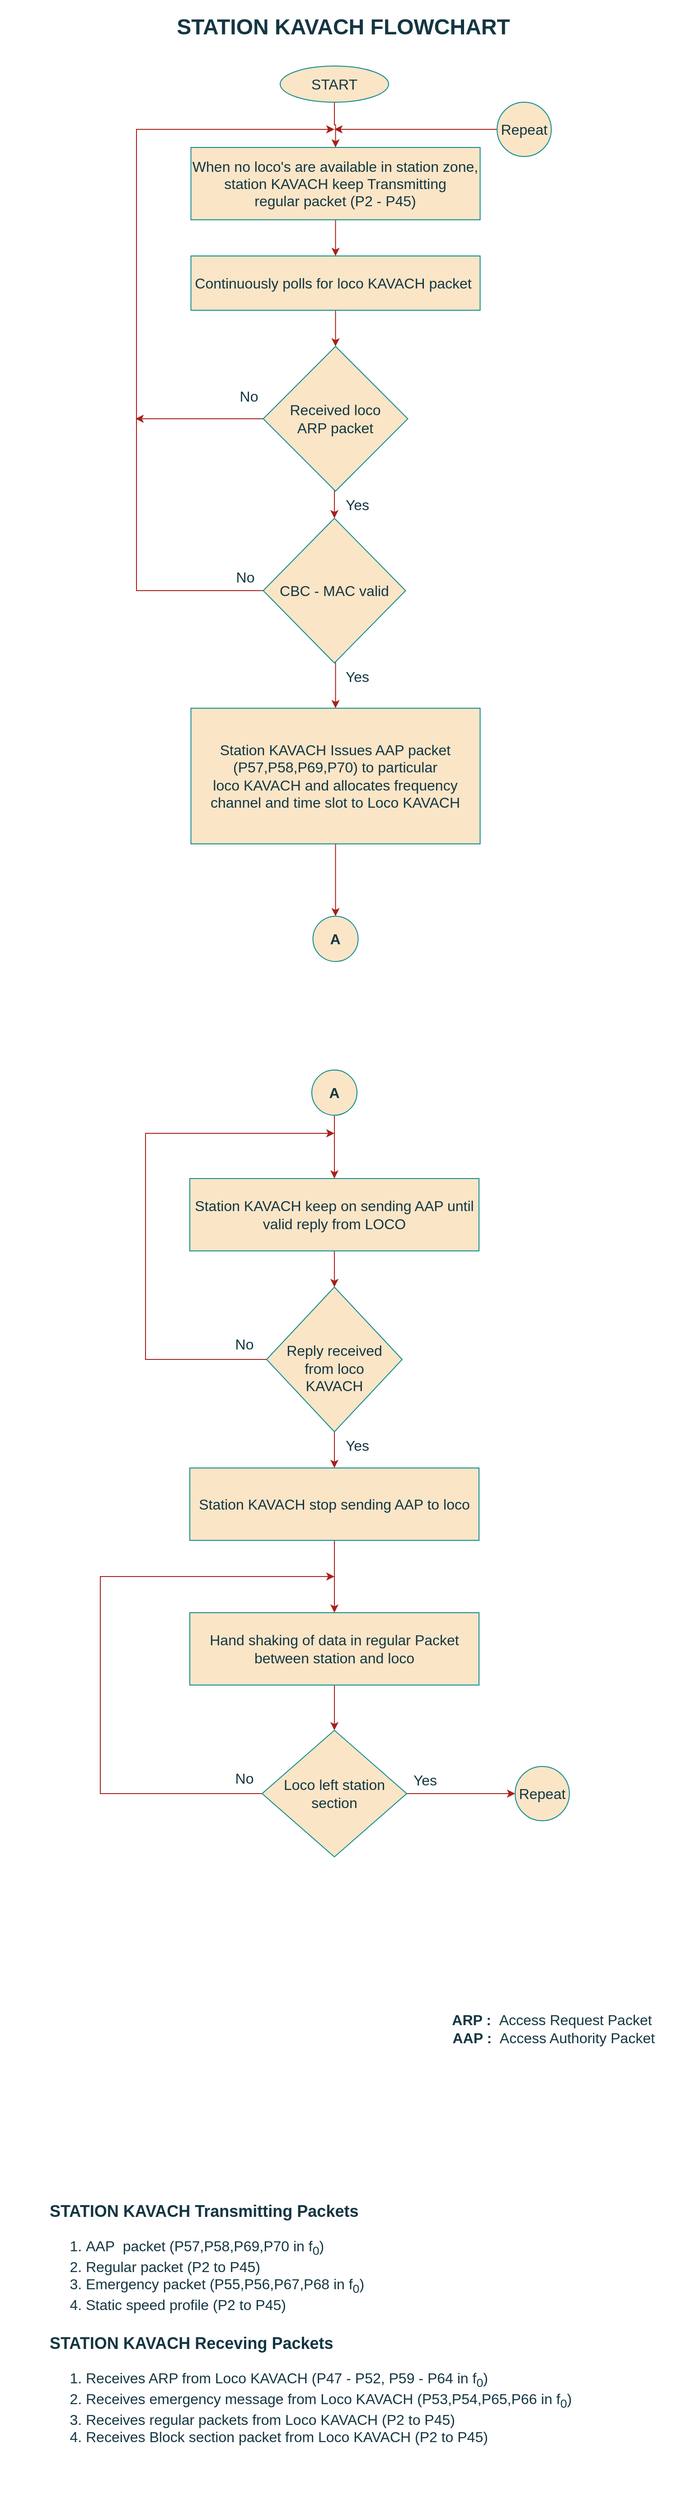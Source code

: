 <mxfile version="22.1.2" type="device">
  <diagram name="Page-1" id="Fx9OJRU_9hpwQmQ2ElCQ">
    <mxGraphModel dx="864" dy="516" grid="1" gridSize="10" guides="1" tooltips="1" connect="1" arrows="1" fold="1" page="1" pageScale="1" pageWidth="827" pageHeight="1169" math="0" shadow="0">
      <root>
        <mxCell id="0" />
        <mxCell id="1" parent="0" />
        <mxCell id="WkJRtwEPfQy3AUgK6jLu-3" style="edgeStyle=orthogonalEdgeStyle;rounded=0;orthogonalLoop=1;jettySize=auto;html=1;exitX=0.5;exitY=1;exitDx=0;exitDy=0;entryX=0.5;entryY=0;entryDx=0;entryDy=0;labelBackgroundColor=none;fontColor=default;strokeColor=#A8201A;" parent="1" source="YQTKrfLITzyX-Zij0Rpi-2" target="WkJRtwEPfQy3AUgK6jLu-1" edge="1">
          <mxGeometry relative="1" as="geometry" />
        </mxCell>
        <mxCell id="YQTKrfLITzyX-Zij0Rpi-2" value="&lt;span style=&quot;font-size: 16px;&quot;&gt;When no loco&#39;s are available in station zone, station KAVACH keep Transmitting &lt;br&gt;regular&amp;nbsp;&lt;/span&gt;&lt;span style=&quot;background-color: initial; font-size: 16px;&quot;&gt;packet (P2 - P45)&lt;/span&gt;&lt;span style=&quot;font-size: 16px;&quot;&gt;&lt;br&gt;&lt;/span&gt;" style="rounded=0;whiteSpace=wrap;html=1;align=center;labelBackgroundColor=none;fillColor=#FAE5C7;strokeColor=#0F8B8D;fontColor=#143642;" parent="1" vertex="1">
          <mxGeometry x="241.25" y="180" width="320" height="80" as="geometry" />
        </mxCell>
        <mxCell id="YQTKrfLITzyX-Zij0Rpi-25" style="edgeStyle=orthogonalEdgeStyle;rounded=0;orthogonalLoop=1;jettySize=auto;html=1;exitX=0.5;exitY=1;exitDx=0;exitDy=0;entryX=0.5;entryY=0;entryDx=0;entryDy=0;labelBackgroundColor=none;fontColor=default;strokeColor=#A8201A;" parent="1" source="YQTKrfLITzyX-Zij0Rpi-3" target="YQTKrfLITzyX-Zij0Rpi-4" edge="1">
          <mxGeometry relative="1" as="geometry">
            <Array as="points">
              <mxPoint x="401" y="485" />
            </Array>
          </mxGeometry>
        </mxCell>
        <mxCell id="WkJRtwEPfQy3AUgK6jLu-25" style="edgeStyle=orthogonalEdgeStyle;rounded=0;orthogonalLoop=1;jettySize=auto;html=1;exitX=0;exitY=0.5;exitDx=0;exitDy=0;labelBackgroundColor=none;strokeColor=#A8201A;fontColor=default;" parent="1" source="YQTKrfLITzyX-Zij0Rpi-3" edge="1">
          <mxGeometry relative="1" as="geometry">
            <mxPoint x="180" y="480" as="targetPoint" />
          </mxGeometry>
        </mxCell>
        <mxCell id="YQTKrfLITzyX-Zij0Rpi-3" value="&lt;font style=&quot;font-size: 16px;&quot;&gt;Received loco &lt;br&gt;ARP packet&lt;/font&gt;" style="rhombus;whiteSpace=wrap;html=1;labelBackgroundColor=none;fillColor=#FAE5C7;strokeColor=#0F8B8D;fontColor=#143642;" parent="1" vertex="1">
          <mxGeometry x="321.25" y="400" width="160" height="160" as="geometry" />
        </mxCell>
        <mxCell id="YQTKrfLITzyX-Zij0Rpi-13" style="edgeStyle=orthogonalEdgeStyle;rounded=0;orthogonalLoop=1;jettySize=auto;html=1;exitX=0.5;exitY=1;exitDx=0;exitDy=0;entryX=0.5;entryY=0;entryDx=0;entryDy=0;labelBackgroundColor=none;fontColor=default;strokeColor=#A8201A;" parent="1" source="YQTKrfLITzyX-Zij0Rpi-4" target="YQTKrfLITzyX-Zij0Rpi-7" edge="1">
          <mxGeometry relative="1" as="geometry">
            <Array as="points">
              <mxPoint x="400" y="720" />
            </Array>
          </mxGeometry>
        </mxCell>
        <mxCell id="YQTKrfLITzyX-Zij0Rpi-18" style="edgeStyle=orthogonalEdgeStyle;rounded=0;orthogonalLoop=1;jettySize=auto;html=1;exitX=0;exitY=0.5;exitDx=0;exitDy=0;labelBackgroundColor=none;fontColor=default;strokeColor=#A8201A;" parent="1" source="YQTKrfLITzyX-Zij0Rpi-4" edge="1">
          <mxGeometry relative="1" as="geometry">
            <mxPoint x="400" y="160" as="targetPoint" />
            <Array as="points">
              <mxPoint x="181" y="670" />
              <mxPoint x="181" y="160" />
            </Array>
          </mxGeometry>
        </mxCell>
        <mxCell id="YQTKrfLITzyX-Zij0Rpi-4" value="&lt;font style=&quot;font-size: 16px;&quot;&gt;CBC - MAC valid&lt;/font&gt;" style="rhombus;whiteSpace=wrap;html=1;labelBackgroundColor=none;fillColor=#FAE5C7;strokeColor=#0F8B8D;fontColor=#143642;" parent="1" vertex="1">
          <mxGeometry x="321.25" y="590" width="157.5" height="160" as="geometry" />
        </mxCell>
        <mxCell id="YQTKrfLITzyX-Zij0Rpi-5" value="&lt;h1&gt;STATION KAVACH FLOWCHART&lt;/h1&gt;" style="text;html=1;strokeColor=none;fillColor=none;spacing=5;spacingTop=-20;whiteSpace=wrap;overflow=hidden;rounded=0;align=center;labelBackgroundColor=none;fontColor=#143642;" parent="1" vertex="1">
          <mxGeometry x="30" y="27" width="760" height="43" as="geometry" />
        </mxCell>
        <mxCell id="YQTKrfLITzyX-Zij0Rpi-15" style="edgeStyle=orthogonalEdgeStyle;rounded=0;orthogonalLoop=1;jettySize=auto;html=1;exitX=0.5;exitY=1;exitDx=0;exitDy=0;entryX=0.5;entryY=0;entryDx=0;entryDy=0;labelBackgroundColor=none;fontColor=default;strokeColor=#A8201A;" parent="1" source="YQTKrfLITzyX-Zij0Rpi-7" target="YQTKrfLITzyX-Zij0Rpi-14" edge="1">
          <mxGeometry relative="1" as="geometry" />
        </mxCell>
        <mxCell id="YQTKrfLITzyX-Zij0Rpi-7" value="&lt;font style=&quot;font-size: 16px;&quot;&gt;Station KAVACH Issues AAP packet (P57,P58,P69,P70) to particular &lt;br&gt;loco KAVACH and allocates frequency channel and time slot to Loco KAVACH&lt;/font&gt;" style="rounded=0;whiteSpace=wrap;html=1;labelBackgroundColor=none;fillColor=#FAE5C7;strokeColor=#0F8B8D;fontColor=#143642;" parent="1" vertex="1">
          <mxGeometry x="241.25" y="800" width="320" height="150" as="geometry" />
        </mxCell>
        <mxCell id="YQTKrfLITzyX-Zij0Rpi-14" value="&lt;b&gt;&lt;font style=&quot;font-size: 16px;&quot;&gt;A&lt;/font&gt;&lt;/b&gt;" style="ellipse;whiteSpace=wrap;html=1;aspect=fixed;labelBackgroundColor=none;fillColor=#FAE5C7;strokeColor=#0F8B8D;fontColor=#143642;" parent="1" vertex="1">
          <mxGeometry x="376.25" y="1030" width="50" height="50" as="geometry" />
        </mxCell>
        <mxCell id="YQTKrfLITzyX-Zij0Rpi-23" value="&lt;font style=&quot;font-size: 16px;&quot;&gt;No&lt;/font&gt;" style="text;html=1;align=center;verticalAlign=middle;resizable=0;points=[];autosize=1;strokeColor=none;fillColor=none;labelBackgroundColor=none;fontColor=#143642;" parent="1" vertex="1">
          <mxGeometry x="285" y="440" width="40" height="30" as="geometry" />
        </mxCell>
        <mxCell id="YQTKrfLITzyX-Zij0Rpi-24" value="&lt;font style=&quot;font-size: 16px;&quot;&gt;No&lt;/font&gt;" style="text;html=1;align=center;verticalAlign=middle;resizable=0;points=[];autosize=1;strokeColor=none;fillColor=none;labelBackgroundColor=none;fontColor=#143642;" parent="1" vertex="1">
          <mxGeometry x="281.25" y="640" width="40" height="30" as="geometry" />
        </mxCell>
        <mxCell id="YQTKrfLITzyX-Zij0Rpi-31" style="edgeStyle=orthogonalEdgeStyle;rounded=0;orthogonalLoop=1;jettySize=auto;html=1;exitX=0.5;exitY=1;exitDx=0;exitDy=0;entryX=0.5;entryY=0;entryDx=0;entryDy=0;labelBackgroundColor=none;fontColor=default;strokeColor=#A8201A;" parent="1" source="YQTKrfLITzyX-Zij0Rpi-26" target="YQTKrfLITzyX-Zij0Rpi-30" edge="1">
          <mxGeometry relative="1" as="geometry" />
        </mxCell>
        <mxCell id="YQTKrfLITzyX-Zij0Rpi-26" value="&lt;font style=&quot;font-size: 16px;&quot;&gt;Station KAVACH keep on sending AAP until valid reply from LOCO&lt;/font&gt;" style="rounded=0;whiteSpace=wrap;html=1;labelBackgroundColor=none;fillColor=#FAE5C7;strokeColor=#0F8B8D;fontColor=#143642;" parent="1" vertex="1">
          <mxGeometry x="240" y="1320" width="320" height="80" as="geometry" />
        </mxCell>
        <mxCell id="YQTKrfLITzyX-Zij0Rpi-29" style="edgeStyle=orthogonalEdgeStyle;rounded=0;orthogonalLoop=1;jettySize=auto;html=1;exitX=0.5;exitY=1;exitDx=0;exitDy=0;entryX=0.5;entryY=0;entryDx=0;entryDy=0;labelBackgroundColor=none;fontColor=default;strokeColor=#A8201A;" parent="1" source="YQTKrfLITzyX-Zij0Rpi-28" target="YQTKrfLITzyX-Zij0Rpi-26" edge="1">
          <mxGeometry relative="1" as="geometry">
            <Array as="points">
              <mxPoint x="400" y="1240" />
            </Array>
          </mxGeometry>
        </mxCell>
        <mxCell id="YQTKrfLITzyX-Zij0Rpi-28" value="&lt;b&gt;&lt;font style=&quot;font-size: 16px;&quot;&gt;A&lt;/font&gt;&lt;/b&gt;" style="ellipse;whiteSpace=wrap;html=1;aspect=fixed;labelBackgroundColor=none;fillColor=#FAE5C7;strokeColor=#0F8B8D;fontColor=#143642;" parent="1" vertex="1">
          <mxGeometry x="375" y="1200" width="50" height="50" as="geometry" />
        </mxCell>
        <mxCell id="WkJRtwEPfQy3AUgK6jLu-7" style="edgeStyle=orthogonalEdgeStyle;rounded=0;orthogonalLoop=1;jettySize=auto;html=1;exitX=0;exitY=0.5;exitDx=0;exitDy=0;labelBackgroundColor=none;fontColor=default;strokeColor=#A8201A;" parent="1" source="YQTKrfLITzyX-Zij0Rpi-30" edge="1">
          <mxGeometry relative="1" as="geometry">
            <mxPoint x="400" y="1270" as="targetPoint" />
            <Array as="points">
              <mxPoint x="191" y="1520" />
            </Array>
          </mxGeometry>
        </mxCell>
        <mxCell id="WkJRtwEPfQy3AUgK6jLu-9" style="edgeStyle=orthogonalEdgeStyle;rounded=0;orthogonalLoop=1;jettySize=auto;html=1;exitX=0.5;exitY=1;exitDx=0;exitDy=0;entryX=0.5;entryY=0;entryDx=0;entryDy=0;labelBackgroundColor=none;fontColor=default;strokeColor=#A8201A;" parent="1" source="YQTKrfLITzyX-Zij0Rpi-30" target="YQTKrfLITzyX-Zij0Rpi-37" edge="1">
          <mxGeometry relative="1" as="geometry" />
        </mxCell>
        <mxCell id="YQTKrfLITzyX-Zij0Rpi-30" value="&lt;font style=&quot;font-size: 16px;&quot;&gt;&lt;br&gt;Reply received&lt;br&gt;from loco&lt;br&gt;KAVACH&lt;/font&gt;" style="rhombus;whiteSpace=wrap;html=1;labelBackgroundColor=none;fillColor=#FAE5C7;strokeColor=#0F8B8D;fontColor=#143642;" parent="1" vertex="1">
          <mxGeometry x="325" y="1440" width="150" height="160" as="geometry" />
        </mxCell>
        <mxCell id="YQTKrfLITzyX-Zij0Rpi-35" value="&lt;font style=&quot;font-size: 16px;&quot;&gt;No&lt;/font&gt;" style="text;html=1;align=center;verticalAlign=middle;resizable=0;points=[];autosize=1;strokeColor=none;fillColor=none;labelBackgroundColor=none;fontColor=#143642;" parent="1" vertex="1">
          <mxGeometry x="280" y="1488" width="40" height="30" as="geometry" />
        </mxCell>
        <mxCell id="YQTKrfLITzyX-Zij0Rpi-36" value="&lt;font style=&quot;font-size: 16px;&quot;&gt;Yes&lt;/font&gt;" style="text;html=1;align=center;verticalAlign=middle;resizable=0;points=[];autosize=1;strokeColor=none;fillColor=none;labelBackgroundColor=none;fontColor=#143642;" parent="1" vertex="1">
          <mxGeometry x="400" y="1600" width="50" height="30" as="geometry" />
        </mxCell>
        <mxCell id="WkJRtwEPfQy3AUgK6jLu-10" style="edgeStyle=orthogonalEdgeStyle;rounded=0;orthogonalLoop=1;jettySize=auto;html=1;exitX=0.5;exitY=1;exitDx=0;exitDy=0;entryX=0.5;entryY=0;entryDx=0;entryDy=0;labelBackgroundColor=none;fontColor=default;strokeColor=#A8201A;" parent="1" source="YQTKrfLITzyX-Zij0Rpi-37" target="WkJRtwEPfQy3AUgK6jLu-8" edge="1">
          <mxGeometry relative="1" as="geometry" />
        </mxCell>
        <mxCell id="YQTKrfLITzyX-Zij0Rpi-37" value="&lt;font style=&quot;font-size: 16px;&quot;&gt;Station KAVACH stop sending AAP to loco&lt;/font&gt;" style="rounded=0;whiteSpace=wrap;html=1;labelBackgroundColor=none;fillColor=#FAE5C7;strokeColor=#0F8B8D;fontColor=#143642;" parent="1" vertex="1">
          <mxGeometry x="240" y="1640" width="320" height="80" as="geometry" />
        </mxCell>
        <mxCell id="YQTKrfLITzyX-Zij0Rpi-41" value="&lt;font style=&quot;font-size: 16px;&quot;&gt;Yes&lt;/font&gt;" style="text;html=1;align=center;verticalAlign=middle;resizable=0;points=[];autosize=1;strokeColor=none;fillColor=none;labelBackgroundColor=none;fontColor=#143642;" parent="1" vertex="1">
          <mxGeometry x="400" y="560" width="50" height="30" as="geometry" />
        </mxCell>
        <mxCell id="WkJRtwEPfQy3AUgK6jLu-4" style="edgeStyle=orthogonalEdgeStyle;rounded=0;orthogonalLoop=1;jettySize=auto;html=1;exitX=0.5;exitY=1;exitDx=0;exitDy=0;entryX=0.5;entryY=0;entryDx=0;entryDy=0;labelBackgroundColor=none;fontColor=default;strokeColor=#A8201A;" parent="1" source="WkJRtwEPfQy3AUgK6jLu-1" target="YQTKrfLITzyX-Zij0Rpi-3" edge="1">
          <mxGeometry relative="1" as="geometry" />
        </mxCell>
        <mxCell id="WkJRtwEPfQy3AUgK6jLu-1" value="&lt;font style=&quot;font-size: 16px;&quot;&gt;Continuously polls for loco KAVACH packet&amp;nbsp;&lt;/font&gt;" style="rounded=0;whiteSpace=wrap;html=1;labelBackgroundColor=none;fillColor=#FAE5C7;strokeColor=#0F8B8D;fontColor=#143642;" parent="1" vertex="1">
          <mxGeometry x="241.25" y="300" width="320" height="60" as="geometry" />
        </mxCell>
        <mxCell id="WkJRtwEPfQy3AUgK6jLu-6" value="&lt;font style=&quot;font-size: 16px;&quot;&gt;Yes&lt;/font&gt;" style="text;html=1;align=center;verticalAlign=middle;resizable=0;points=[];autosize=1;strokeColor=none;fillColor=none;labelBackgroundColor=none;fontColor=#143642;" parent="1" vertex="1">
          <mxGeometry x="400" y="750" width="50" height="30" as="geometry" />
        </mxCell>
        <mxCell id="WkJRtwEPfQy3AUgK6jLu-17" style="edgeStyle=orthogonalEdgeStyle;rounded=0;orthogonalLoop=1;jettySize=auto;html=1;exitX=0.5;exitY=1;exitDx=0;exitDy=0;entryX=0.5;entryY=0;entryDx=0;entryDy=0;labelBackgroundColor=none;fontColor=default;strokeColor=#A8201A;" parent="1" source="WkJRtwEPfQy3AUgK6jLu-8" target="WkJRtwEPfQy3AUgK6jLu-11" edge="1">
          <mxGeometry relative="1" as="geometry" />
        </mxCell>
        <mxCell id="WkJRtwEPfQy3AUgK6jLu-8" value="&lt;font style=&quot;font-size: 16px;&quot;&gt;Hand shaking of data in regular Packet between station and loco&lt;/font&gt;" style="rounded=0;whiteSpace=wrap;html=1;labelBackgroundColor=none;fillColor=#FAE5C7;strokeColor=#0F8B8D;fontColor=#143642;" parent="1" vertex="1">
          <mxGeometry x="240" y="1800" width="320" height="80" as="geometry" />
        </mxCell>
        <mxCell id="WkJRtwEPfQy3AUgK6jLu-15" style="edgeStyle=orthogonalEdgeStyle;rounded=0;orthogonalLoop=1;jettySize=auto;html=1;exitX=1;exitY=0.5;exitDx=0;exitDy=0;labelBackgroundColor=none;fontColor=default;strokeColor=#A8201A;" parent="1" source="WkJRtwEPfQy3AUgK6jLu-11" target="WkJRtwEPfQy3AUgK6jLu-14" edge="1">
          <mxGeometry relative="1" as="geometry" />
        </mxCell>
        <mxCell id="WkJRtwEPfQy3AUgK6jLu-18" style="edgeStyle=orthogonalEdgeStyle;rounded=0;orthogonalLoop=1;jettySize=auto;html=1;exitX=0;exitY=0.5;exitDx=0;exitDy=0;labelBackgroundColor=none;fontColor=default;strokeColor=#A8201A;" parent="1" source="WkJRtwEPfQy3AUgK6jLu-11" edge="1">
          <mxGeometry relative="1" as="geometry">
            <mxPoint x="400" y="1760" as="targetPoint" />
            <Array as="points">
              <mxPoint x="141" y="2000" />
            </Array>
          </mxGeometry>
        </mxCell>
        <mxCell id="WkJRtwEPfQy3AUgK6jLu-11" value="&lt;font style=&quot;font-size: 16px;&quot;&gt;Loco left station section&lt;/font&gt;" style="rhombus;whiteSpace=wrap;html=1;labelBackgroundColor=none;fillColor=#FAE5C7;strokeColor=#0F8B8D;fontColor=#143642;" parent="1" vertex="1">
          <mxGeometry x="320" y="1930" width="160" height="140" as="geometry" />
        </mxCell>
        <mxCell id="WkJRtwEPfQy3AUgK6jLu-24" style="edgeStyle=orthogonalEdgeStyle;rounded=0;orthogonalLoop=1;jettySize=auto;html=1;exitX=0;exitY=0.5;exitDx=0;exitDy=0;labelBackgroundColor=none;fontColor=default;strokeColor=#A8201A;" parent="1" source="WkJRtwEPfQy3AUgK6jLu-12" edge="1">
          <mxGeometry relative="1" as="geometry">
            <mxPoint x="400" y="160" as="targetPoint" />
          </mxGeometry>
        </mxCell>
        <mxCell id="WkJRtwEPfQy3AUgK6jLu-12" value="&lt;font style=&quot;font-size: 16px;&quot;&gt;Repeat&lt;/font&gt;" style="ellipse;whiteSpace=wrap;html=1;aspect=fixed;labelBackgroundColor=none;fillColor=#FAE5C7;strokeColor=#0F8B8D;fontColor=#143642;" parent="1" vertex="1">
          <mxGeometry x="580" y="130" width="60" height="60" as="geometry" />
        </mxCell>
        <mxCell id="WkJRtwEPfQy3AUgK6jLu-14" value="&lt;font style=&quot;font-size: 16px;&quot;&gt;Repeat&lt;/font&gt;" style="ellipse;whiteSpace=wrap;html=1;aspect=fixed;labelBackgroundColor=none;fillColor=#FAE5C7;strokeColor=#0F8B8D;fontColor=#143642;" parent="1" vertex="1">
          <mxGeometry x="600" y="1970" width="60" height="60" as="geometry" />
        </mxCell>
        <mxCell id="WkJRtwEPfQy3AUgK6jLu-16" value="&lt;font style=&quot;font-size: 16px;&quot;&gt;Yes&lt;/font&gt;" style="text;html=1;align=center;verticalAlign=middle;resizable=0;points=[];autosize=1;strokeColor=none;fillColor=none;labelBackgroundColor=none;fontColor=#143642;" parent="1" vertex="1">
          <mxGeometry x="475" y="1970" width="50" height="30" as="geometry" />
        </mxCell>
        <mxCell id="WkJRtwEPfQy3AUgK6jLu-19" value="&lt;font style=&quot;font-size: 16px;&quot;&gt;No&lt;/font&gt;" style="text;html=1;align=center;verticalAlign=middle;resizable=0;points=[];autosize=1;strokeColor=none;fillColor=none;labelBackgroundColor=none;fontColor=#143642;" parent="1" vertex="1">
          <mxGeometry x="280" y="1968" width="40" height="30" as="geometry" />
        </mxCell>
        <mxCell id="WkJRtwEPfQy3AUgK6jLu-21" style="edgeStyle=orthogonalEdgeStyle;rounded=0;orthogonalLoop=1;jettySize=auto;html=1;exitX=0.5;exitY=1;exitDx=0;exitDy=0;entryX=0.5;entryY=0;entryDx=0;entryDy=0;labelBackgroundColor=none;fontColor=default;strokeColor=#A8201A;" parent="1" source="WkJRtwEPfQy3AUgK6jLu-20" target="YQTKrfLITzyX-Zij0Rpi-2" edge="1">
          <mxGeometry relative="1" as="geometry" />
        </mxCell>
        <mxCell id="WkJRtwEPfQy3AUgK6jLu-20" value="&lt;span style=&quot;font-size: 16px;&quot;&gt;START&lt;/span&gt;" style="ellipse;whiteSpace=wrap;html=1;labelBackgroundColor=none;fillColor=#FAE5C7;strokeColor=#0F8B8D;fontColor=#143642;" parent="1" vertex="1">
          <mxGeometry x="340" y="90" width="120" height="40" as="geometry" />
        </mxCell>
        <mxCell id="WkJRtwEPfQy3AUgK6jLu-26" value="&lt;font style=&quot;font-size: 16px;&quot;&gt;&lt;b&gt;&amp;nbsp;ARP :&amp;nbsp; &lt;/b&gt;Access Request Packet&lt;br&gt;&lt;b&gt;&amp;nbsp; AAP :&amp;nbsp; &lt;/b&gt;Access Authority Packet&lt;/font&gt;" style="text;html=1;strokeColor=none;fillColor=none;align=center;verticalAlign=middle;whiteSpace=wrap;rounded=0;fontColor=#143642;" parent="1" vertex="1">
          <mxGeometry x="478.75" y="2200" width="319" height="120" as="geometry" />
        </mxCell>
        <mxCell id="YbAWiEE5yzwqmZ7UAMjj-1" value="&lt;h1&gt;&lt;font style=&quot;font-size: 18px;&quot;&gt;STATION KAVACH Transmitting Packets&lt;/font&gt;&lt;/h1&gt;&lt;div style=&quot;font-size: 16px;&quot;&gt;&lt;ol&gt;&lt;li&gt;&lt;font style=&quot;font-size: 16px;&quot;&gt;AAP&amp;nbsp; packet (P57,P58,P69,P70 in f&lt;sub&gt;0&lt;/sub&gt;)&lt;/font&gt;&lt;/li&gt;&lt;li&gt;&lt;font style=&quot;font-size: 16px;&quot;&gt;Regular packet (P2 to P45)&lt;/font&gt;&lt;/li&gt;&lt;li&gt;&lt;font style=&quot;font-size: 16px;&quot;&gt;Emergency packet (P55,P56,P67,P68 in f&lt;sub&gt;0&lt;/sub&gt;)&lt;/font&gt;&lt;/li&gt;&lt;li&gt;&lt;font style=&quot;font-size: 16px;&quot;&gt;Static speed profile (P2 to P45)&lt;/font&gt;&lt;/li&gt;&lt;/ol&gt;&lt;/div&gt;&lt;h1 style=&quot;&quot;&gt;&lt;font style=&quot;font-size: 18px;&quot;&gt;STATION KAVACH Receving Packets&lt;/font&gt;&lt;/h1&gt;&lt;div style=&quot;font-size: 16px;&quot;&gt;&lt;ol&gt;&lt;li&gt;&lt;font style=&quot;font-size: 16px;&quot;&gt;Receives ARP from Loco KAVACH (P47 - P52, P59 - P64 in f&lt;sub&gt;0&lt;/sub&gt;)&lt;/font&gt;&lt;/li&gt;&lt;li&gt;&lt;font style=&quot;font-size: 16px;&quot;&gt;Receives emergency message from Loco KAVACH (P53,P54,P65,P66 in f&lt;sub&gt;0&lt;/sub&gt;)&lt;/font&gt;&lt;/li&gt;&lt;li&gt;&lt;font style=&quot;font-size: 16px;&quot;&gt;Receives regular packets from Loco KAVACH (P2 to P45)&lt;/font&gt;&lt;/li&gt;&lt;li&gt;&lt;font style=&quot;font-size: 16px;&quot;&gt;Receives Block section packet from Loco KAVACH (P2 to P45)&lt;/font&gt;&lt;/li&gt;&lt;/ol&gt;&lt;/div&gt;" style="text;html=1;strokeColor=none;fillColor=none;spacing=5;spacingTop=-20;whiteSpace=wrap;overflow=hidden;rounded=0;fontColor=#143642;" parent="1" vertex="1">
          <mxGeometry x="80" y="2440" width="680" height="340" as="geometry" />
        </mxCell>
      </root>
    </mxGraphModel>
  </diagram>
</mxfile>
